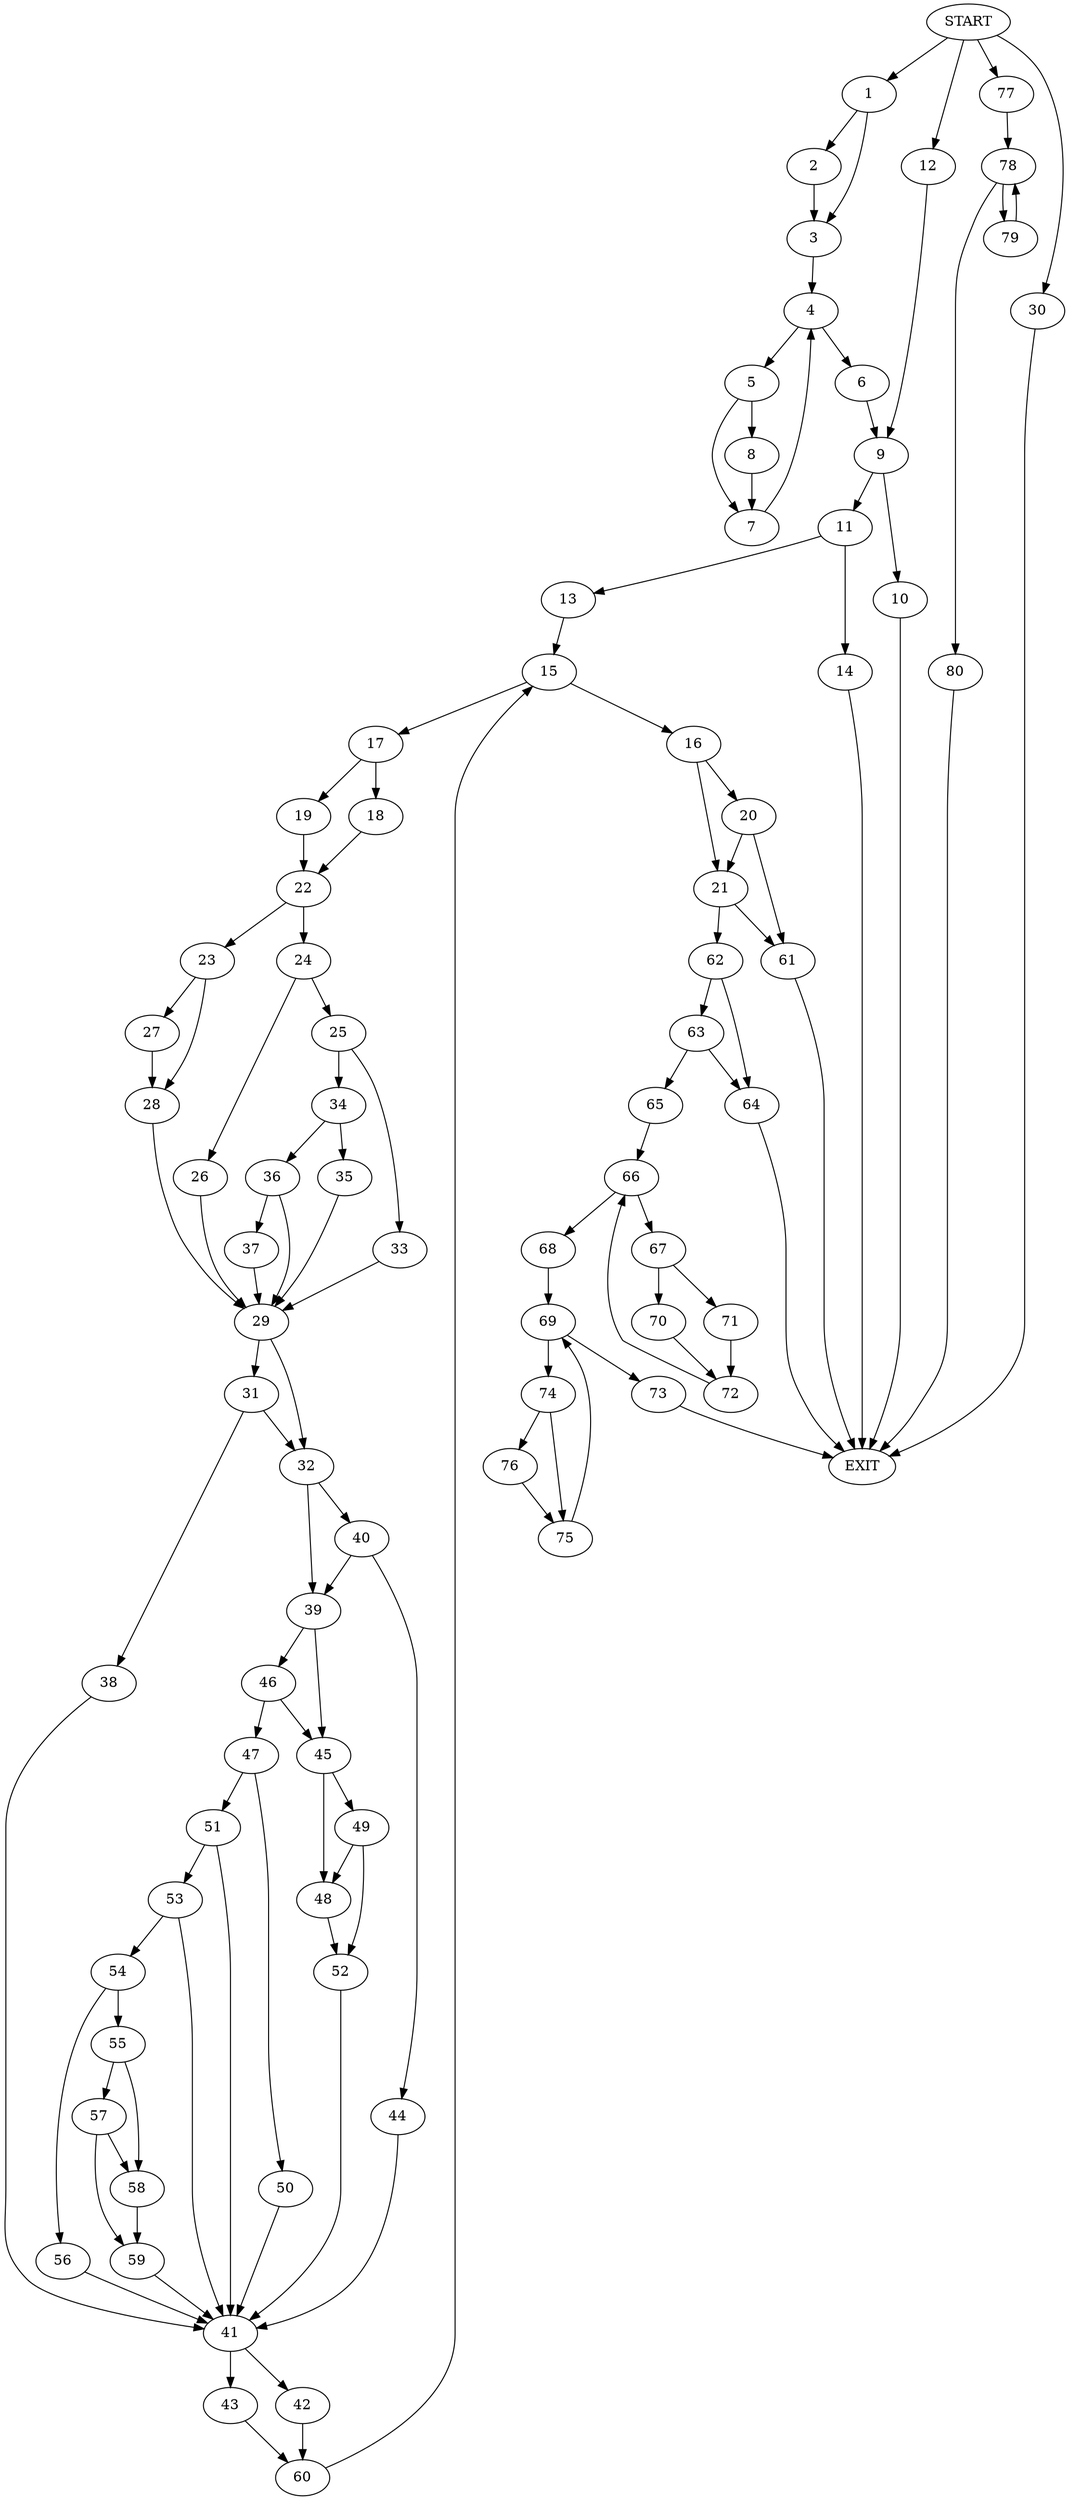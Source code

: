 digraph {
0 [label="START"]
81 [label="EXIT"]
0 -> 1
1 -> 2
1 -> 3
3 -> 4
2 -> 3
4 -> 5
4 -> 6
5 -> 7
5 -> 8
6 -> 9
8 -> 7
7 -> 4
9 -> 10
9 -> 11
0 -> 12
12 -> 9
10 -> 81
11 -> 13
11 -> 14
14 -> 81
13 -> 15
15 -> 16
15 -> 17
17 -> 18
17 -> 19
16 -> 20
16 -> 21
18 -> 22
19 -> 22
22 -> 23
22 -> 24
24 -> 25
24 -> 26
23 -> 27
23 -> 28
28 -> 29
27 -> 28
0 -> 30
30 -> 81
29 -> 31
29 -> 32
25 -> 33
25 -> 34
26 -> 29
34 -> 35
34 -> 36
33 -> 29
36 -> 37
36 -> 29
35 -> 29
37 -> 29
31 -> 32
31 -> 38
32 -> 39
32 -> 40
38 -> 41
41 -> 42
41 -> 43
40 -> 44
40 -> 39
39 -> 45
39 -> 46
44 -> 41
46 -> 45
46 -> 47
45 -> 48
45 -> 49
47 -> 50
47 -> 51
49 -> 48
49 -> 52
48 -> 52
52 -> 41
51 -> 41
51 -> 53
50 -> 41
53 -> 41
53 -> 54
54 -> 55
54 -> 56
55 -> 57
55 -> 58
56 -> 41
57 -> 59
57 -> 58
58 -> 59
59 -> 41
42 -> 60
43 -> 60
60 -> 15
21 -> 61
21 -> 62
20 -> 21
20 -> 61
61 -> 81
62 -> 63
62 -> 64
63 -> 65
63 -> 64
64 -> 81
65 -> 66
66 -> 67
66 -> 68
68 -> 69
67 -> 70
67 -> 71
70 -> 72
71 -> 72
72 -> 66
69 -> 73
69 -> 74
74 -> 75
74 -> 76
73 -> 81
75 -> 69
76 -> 75
0 -> 77
77 -> 78
78 -> 79
78 -> 80
80 -> 81
79 -> 78
}
